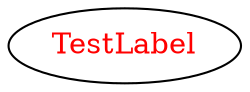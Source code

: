 digraph dependencyGraph {
 concentrate=true;
 ranksep="2.0";
 rankdir="LR"; 
 splines="ortho";
"TestLabel" [fontcolor="red"];
}